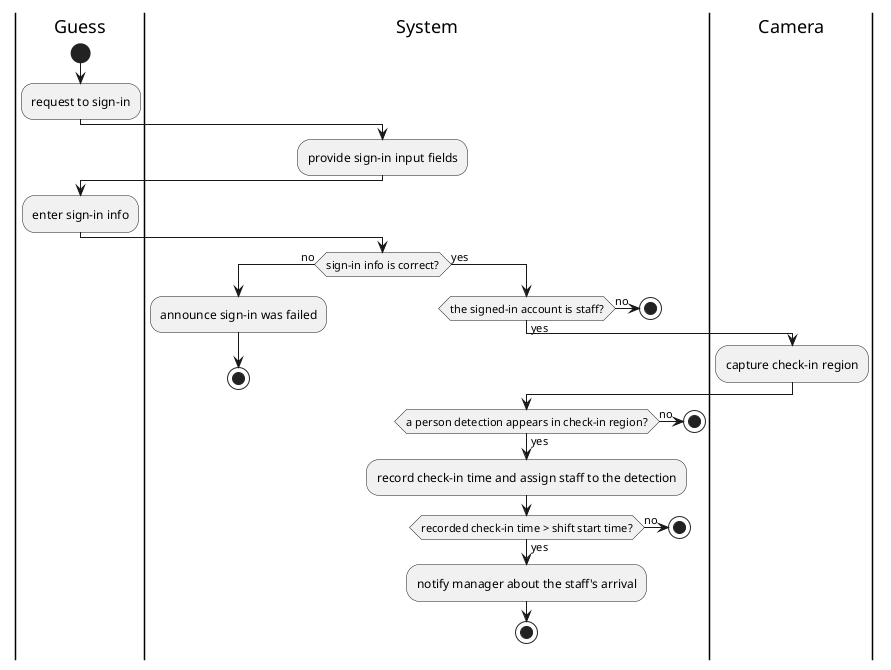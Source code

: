 @startuml
|Guess|
start
:request to sign-in;
|System|
:provide sign-in input fields;
|Guess|
:enter sign-in info;
|System|
if (sign-in info is correct?) then (no)
    :announce sign-in was failed;
    stop
else (yes)
    if (the signed-in account is staff?) then (no)
        stop
    else (yes)
        |Camera|
        :capture check-in region;
        |System|
        if (a person detection appears in check-in region?) then (yes)
            :record check-in time and assign staff to the detection;
            if (recorded check-in time > shift start time?) then (yes)
                :notify manager about the staff's arrival;
            else (no)
                stop
            endif
        else (no)
            stop
        endif
    endif
    stop
endif
@enduml